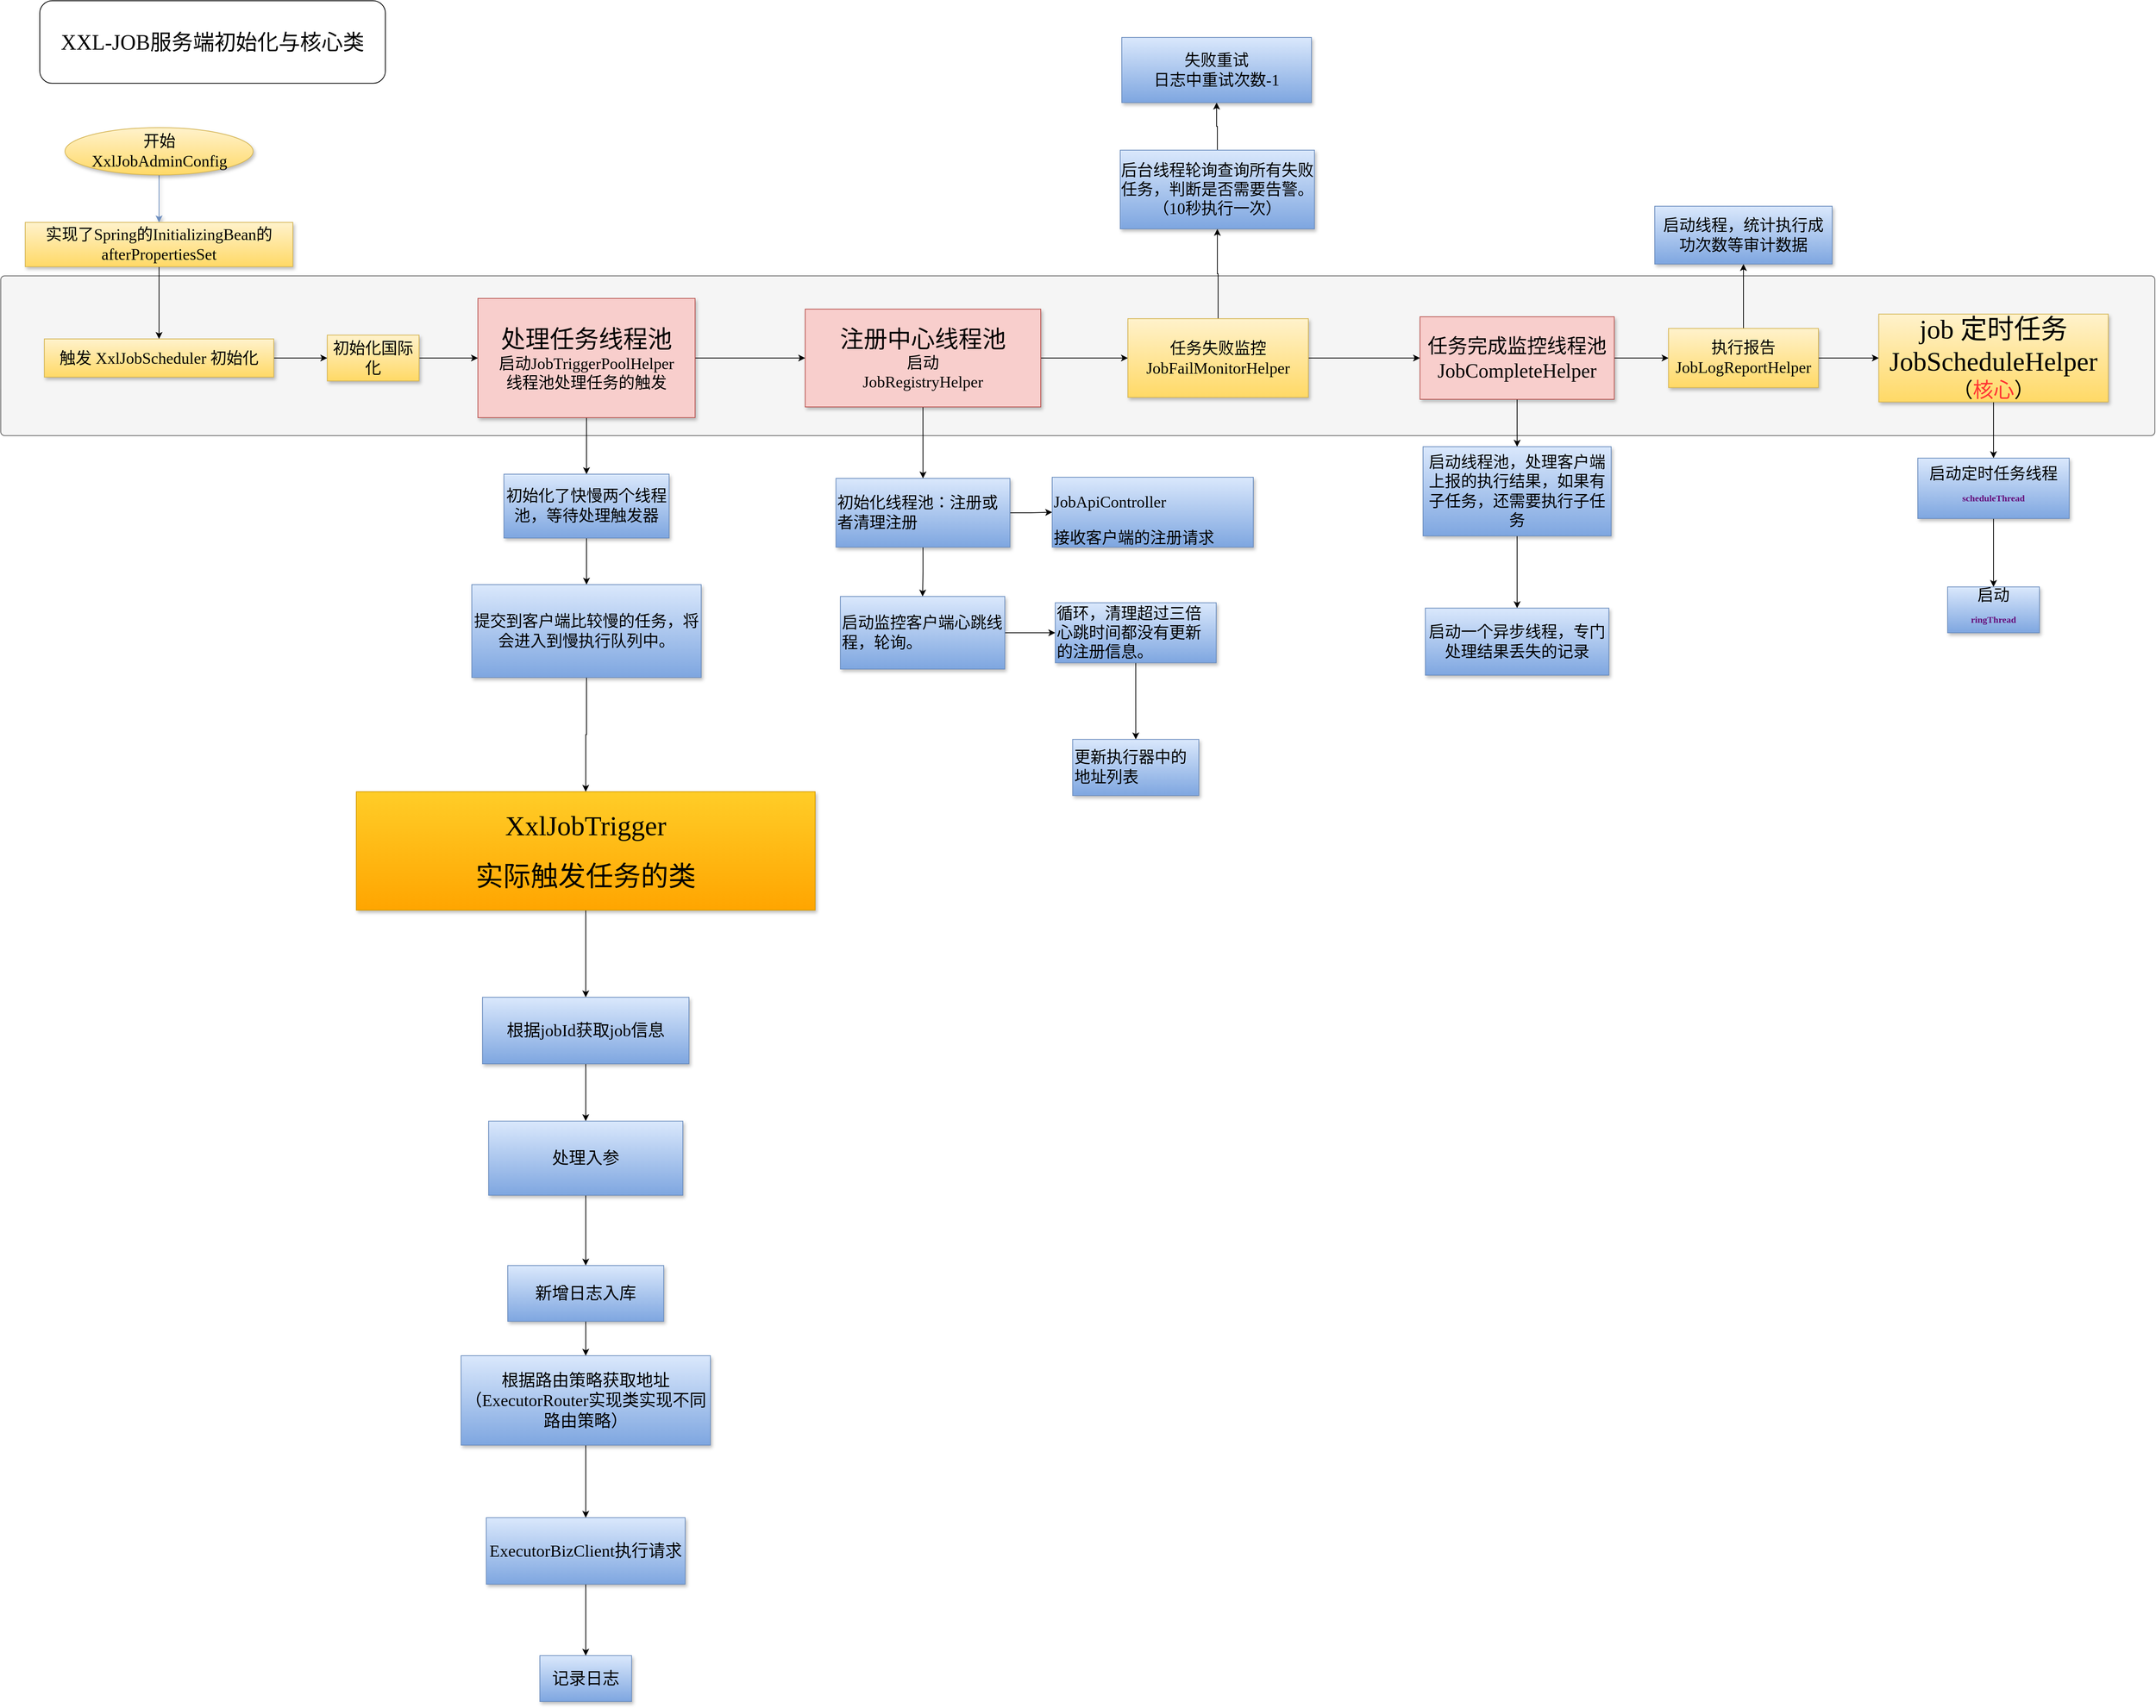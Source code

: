 <mxfile version="14.6.13" type="device"><diagram id="u4tjTjWzsr1SBIeqEmj4" name="第 1 页"><mxGraphModel dx="1186" dy="600" grid="0" gridSize="10" guides="0" tooltips="1" connect="1" arrows="1" fold="1" page="1" pageScale="1" pageWidth="1654" pageHeight="2336" math="0" shadow="0"><root><mxCell id="0"/><mxCell id="1" parent="0"/><mxCell id="9ETDyMxvGtYRkQqcg-eD-7" value="" style="html=1;shadow=0;dashed=0;shape=mxgraph.bootstrap.rrect;rSize=5;strokeColor=#666666;strokeWidth=1;fillColor=#f5f5f5;whiteSpace=wrap;align=left;verticalAlign=middle;spacingLeft=10;fontSize=23;fontColor=#333333;" parent="1" vertex="1"><mxGeometry x="91" y="486" width="2817" height="209" as="geometry"/></mxCell><mxCell id="tk4vPOFjTifYbpgG4zMt-3" value="" style="edgeStyle=orthogonalEdgeStyle;rounded=0;orthogonalLoop=1;jettySize=auto;html=1;fontSize=21;fillColor=#dae8fc;strokeColor=#6c8ebf;labelBackgroundColor=none;shadow=1;sketch=0;fontFamily=Times New Roman;" parent="1" source="tk4vPOFjTifYbpgG4zMt-1" target="tk4vPOFjTifYbpgG4zMt-2" edge="1"><mxGeometry relative="1" as="geometry"/></mxCell><mxCell id="tk4vPOFjTifYbpgG4zMt-1" value="开始&lt;br style=&quot;font-size: 21px;&quot;&gt;&lt;p class=&quot;p1&quot; style=&quot;margin: 0px; font-stretch: normal; font-size: 21px; line-height: normal;&quot;&gt;XxlJobAdminConfig&lt;/p&gt;" style="verticalLabelPosition=middle;verticalAlign=middle;html=1;shape=mxgraph.flowchart.on-page_reference;labelPosition=center;align=center;fontSize=21;fillColor=#fff2cc;strokeColor=#d6b656;labelBackgroundColor=none;shadow=1;sketch=0;gradientColor=#ffd966;fontFamily=Times New Roman;" parent="1" vertex="1"><mxGeometry x="175" y="292" width="246" height="62" as="geometry"/></mxCell><mxCell id="QCjzjt4ST6qH-mi2Kxnz-2" value="" style="edgeStyle=orthogonalEdgeStyle;rounded=0;orthogonalLoop=1;jettySize=auto;html=1;labelBackgroundColor=none;fontFamily=Times New Roman;fontSize=21;" parent="1" source="tk4vPOFjTifYbpgG4zMt-2" target="QCjzjt4ST6qH-mi2Kxnz-1" edge="1"><mxGeometry relative="1" as="geometry"/></mxCell><mxCell id="tk4vPOFjTifYbpgG4zMt-2" value="实现了Spring的InitializingBean的&lt;br&gt;&lt;span style=&quot;font-size: 21px&quot;&gt;afterPropertiesSet&lt;/span&gt;" style="whiteSpace=wrap;html=1;fontSize=21;fillColor=#fff2cc;strokeColor=#d6b656;labelBackgroundColor=none;shadow=1;sketch=0;gradientColor=#ffd966;fontFamily=Times New Roman;" parent="1" vertex="1"><mxGeometry x="123" y="416" width="350" height="58" as="geometry"/></mxCell><mxCell id="QCjzjt4ST6qH-mi2Kxnz-5" value="" style="edgeStyle=orthogonalEdgeStyle;rounded=0;orthogonalLoop=1;jettySize=auto;html=1;labelBackgroundColor=none;fontFamily=Times New Roman;fontSize=23;" parent="1" source="QCjzjt4ST6qH-mi2Kxnz-1" target="QCjzjt4ST6qH-mi2Kxnz-4" edge="1"><mxGeometry relative="1" as="geometry"/></mxCell><mxCell id="QCjzjt4ST6qH-mi2Kxnz-1" value="触发&amp;nbsp;&lt;span style=&quot;font-size: 21px&quot;&gt;XxlJobScheduler 初始化&lt;/span&gt;" style="whiteSpace=wrap;html=1;shadow=1;fontSize=21;strokeColor=#d6b656;fillColor=#fff2cc;gradientColor=#ffd966;sketch=0;labelBackgroundColor=none;fontFamily=Times New Roman;" parent="1" vertex="1"><mxGeometry x="148" y="568.5" width="300" height="50" as="geometry"/></mxCell><mxCell id="QCjzjt4ST6qH-mi2Kxnz-7" value="" style="edgeStyle=orthogonalEdgeStyle;rounded=0;orthogonalLoop=1;jettySize=auto;html=1;labelBackgroundColor=none;fontFamily=Times New Roman;fontSize=21;strokeWidth=1;" parent="1" source="QCjzjt4ST6qH-mi2Kxnz-4" target="QCjzjt4ST6qH-mi2Kxnz-6" edge="1"><mxGeometry relative="1" as="geometry"/></mxCell><mxCell id="QCjzjt4ST6qH-mi2Kxnz-4" value="初始化国际化" style="whiteSpace=wrap;html=1;shadow=1;fontSize=21;strokeColor=#d6b656;fillColor=#fff2cc;gradientColor=#ffd966;sketch=0;labelBackgroundColor=none;fontFamily=Times New Roman;" parent="1" vertex="1"><mxGeometry x="518" y="563.5" width="120" height="60" as="geometry"/></mxCell><mxCell id="QCjzjt4ST6qH-mi2Kxnz-9" value="" style="edgeStyle=orthogonalEdgeStyle;rounded=0;orthogonalLoop=1;jettySize=auto;html=1;labelBackgroundColor=none;fontFamily=Times New Roman;fontSize=21;" parent="1" source="QCjzjt4ST6qH-mi2Kxnz-6" target="QCjzjt4ST6qH-mi2Kxnz-8" edge="1"><mxGeometry relative="1" as="geometry"/></mxCell><mxCell id="9ETDyMxvGtYRkQqcg-eD-1" value="" style="edgeStyle=orthogonalEdgeStyle;rounded=0;orthogonalLoop=1;jettySize=auto;html=1;" parent="1" source="QCjzjt4ST6qH-mi2Kxnz-6" target="QCjzjt4ST6qH-mi2Kxnz-20" edge="1"><mxGeometry relative="1" as="geometry"/></mxCell><mxCell id="QCjzjt4ST6qH-mi2Kxnz-6" value="&lt;font style=&quot;font-size: 32px&quot;&gt;处理任务线程池&lt;/font&gt;&lt;br&gt;启动&lt;span style=&quot;font-size: 21px&quot;&gt;JobTriggerPoolHelper&lt;br&gt;线程池处理任务的触发&lt;/span&gt;" style="whiteSpace=wrap;html=1;shadow=1;fontSize=21;strokeColor=#b85450;fillColor=#f8cecc;sketch=0;labelBackgroundColor=none;fontFamily=Times New Roman;" parent="1" vertex="1"><mxGeometry x="715" y="515.5" width="284" height="156" as="geometry"/></mxCell><mxCell id="QCjzjt4ST6qH-mi2Kxnz-11" value="" style="edgeStyle=orthogonalEdgeStyle;rounded=0;orthogonalLoop=1;jettySize=auto;html=1;labelBackgroundColor=none;fontFamily=Times New Roman;fontSize=21;" parent="1" source="QCjzjt4ST6qH-mi2Kxnz-8" target="QCjzjt4ST6qH-mi2Kxnz-10" edge="1"><mxGeometry relative="1" as="geometry"/></mxCell><mxCell id="9ETDyMxvGtYRkQqcg-eD-2" value="" style="edgeStyle=orthogonalEdgeStyle;rounded=0;orthogonalLoop=1;jettySize=auto;html=1;" parent="1" source="QCjzjt4ST6qH-mi2Kxnz-8" target="QCjzjt4ST6qH-mi2Kxnz-22" edge="1"><mxGeometry relative="1" as="geometry"/></mxCell><mxCell id="QCjzjt4ST6qH-mi2Kxnz-8" value="&lt;font style=&quot;font-size: 31px&quot;&gt;注册中心线程池&lt;/font&gt;&lt;br&gt;启动&lt;br style=&quot;font-size: 21px&quot;&gt;&lt;div style=&quot;font-size: 21px&quot;&gt;JobRegistryHelper&lt;/div&gt;" style="whiteSpace=wrap;html=1;shadow=1;fontSize=21;strokeColor=#b85450;fillColor=#f8cecc;sketch=0;labelBackgroundColor=none;fontFamily=Times New Roman;" parent="1" vertex="1"><mxGeometry x="1143" y="529.5" width="308" height="128" as="geometry"/></mxCell><mxCell id="QCjzjt4ST6qH-mi2Kxnz-33" value="" style="edgeStyle=orthogonalEdgeStyle;rounded=0;orthogonalLoop=1;jettySize=auto;html=1;labelBackgroundColor=none;fontFamily=Times New Roman;fontSize=21;fontColor=#000000;" parent="1" source="QCjzjt4ST6qH-mi2Kxnz-10" target="QCjzjt4ST6qH-mi2Kxnz-32" edge="1"><mxGeometry relative="1" as="geometry"/></mxCell><mxCell id="9ETDyMxvGtYRkQqcg-eD-5" style="edgeStyle=orthogonalEdgeStyle;rounded=0;orthogonalLoop=1;jettySize=auto;html=1;fontSize=28;" parent="1" source="QCjzjt4ST6qH-mi2Kxnz-10" target="QCjzjt4ST6qH-mi2Kxnz-12" edge="1"><mxGeometry relative="1" as="geometry"/></mxCell><mxCell id="QCjzjt4ST6qH-mi2Kxnz-10" value="&lt;span style=&quot;font-size: 21px&quot;&gt;任务失败监控JobFailMonitorHelper&lt;/span&gt;" style="whiteSpace=wrap;html=1;shadow=1;fontSize=21;strokeColor=#d6b656;fillColor=#fff2cc;gradientColor=#ffd966;sketch=0;labelBackgroundColor=none;fontFamily=Times New Roman;" parent="1" vertex="1"><mxGeometry x="1565" y="542" width="236" height="103" as="geometry"/></mxCell><mxCell id="QCjzjt4ST6qH-mi2Kxnz-15" value="" style="edgeStyle=orthogonalEdgeStyle;rounded=0;orthogonalLoop=1;jettySize=auto;html=1;labelBackgroundColor=none;fontFamily=Times New Roman;fontSize=21;" parent="1" source="QCjzjt4ST6qH-mi2Kxnz-12" target="QCjzjt4ST6qH-mi2Kxnz-14" edge="1"><mxGeometry relative="1" as="geometry"/></mxCell><mxCell id="QCjzjt4ST6qH-mi2Kxnz-35" value="" style="edgeStyle=orthogonalEdgeStyle;rounded=0;orthogonalLoop=1;jettySize=auto;html=1;labelBackgroundColor=none;fontFamily=Times New Roman;fontSize=21;fontColor=#000000;" parent="1" source="QCjzjt4ST6qH-mi2Kxnz-12" target="QCjzjt4ST6qH-mi2Kxnz-34" edge="1"><mxGeometry relative="1" as="geometry"/></mxCell><mxCell id="QCjzjt4ST6qH-mi2Kxnz-12" value="&lt;div style=&quot;font-size: 26px&quot;&gt;&lt;font style=&quot;font-size: 26px&quot;&gt;任务完成监控线程池&lt;/font&gt;&lt;/div&gt;&lt;div style=&quot;font-size: 26px&quot;&gt;JobCompleteHelper&lt;/div&gt;" style="whiteSpace=wrap;html=1;shadow=1;fontSize=21;strokeColor=#b85450;fillColor=#f8cecc;sketch=0;labelBackgroundColor=none;fontFamily=Times New Roman;" parent="1" vertex="1"><mxGeometry x="1947" y="539.5" width="254" height="108" as="geometry"/></mxCell><mxCell id="QCjzjt4ST6qH-mi2Kxnz-17" value="" style="edgeStyle=orthogonalEdgeStyle;rounded=0;orthogonalLoop=1;jettySize=auto;html=1;labelBackgroundColor=none;fontFamily=Times New Roman;fontSize=21;" parent="1" source="QCjzjt4ST6qH-mi2Kxnz-14" target="QCjzjt4ST6qH-mi2Kxnz-16" edge="1"><mxGeometry relative="1" as="geometry"/></mxCell><mxCell id="QCjzjt4ST6qH-mi2Kxnz-41" value="" style="edgeStyle=orthogonalEdgeStyle;rounded=0;orthogonalLoop=1;jettySize=auto;html=1;labelBackgroundColor=none;fontFamily=Times New Roman;fontSize=21;fontColor=#000000;" parent="1" source="QCjzjt4ST6qH-mi2Kxnz-14" target="QCjzjt4ST6qH-mi2Kxnz-40" edge="1"><mxGeometry relative="1" as="geometry"/></mxCell><mxCell id="QCjzjt4ST6qH-mi2Kxnz-14" value="&lt;span&gt;执行报告&lt;br&gt;JobLogReportHelper&lt;/span&gt;" style="whiteSpace=wrap;html=1;shadow=1;fontSize=21;strokeColor=#d6b656;fillColor=#fff2cc;gradientColor=#ffd966;sketch=0;labelBackgroundColor=none;fontFamily=Times New Roman;" parent="1" vertex="1"><mxGeometry x="2272" y="554.81" width="196" height="77.38" as="geometry"/></mxCell><mxCell id="QCjzjt4ST6qH-mi2Kxnz-45" value="" style="edgeStyle=orthogonalEdgeStyle;rounded=0;orthogonalLoop=1;jettySize=auto;html=1;labelBackgroundColor=none;fontFamily=Times New Roman;fontSize=21;fontColor=#000000;" parent="1" source="QCjzjt4ST6qH-mi2Kxnz-16" target="QCjzjt4ST6qH-mi2Kxnz-44" edge="1"><mxGeometry relative="1" as="geometry"/></mxCell><mxCell id="QCjzjt4ST6qH-mi2Kxnz-16" value="&lt;font style=&quot;font-size: 35px&quot;&gt;job 定时任务&lt;br&gt;&lt;/font&gt;&lt;div style=&quot;font-size: 35px&quot;&gt;JobScheduleHelper&lt;/div&gt;&lt;div style=&quot;font-size: 27px&quot;&gt;（&lt;font color=&quot;#ff3333&quot; style=&quot;font-size: 27px&quot;&gt;核心&lt;/font&gt;）&lt;/div&gt;" style="whiteSpace=wrap;html=1;shadow=1;fontSize=27;strokeColor=#d6b656;fillColor=#fff2cc;gradientColor=#ffd966;sketch=0;labelBackgroundColor=none;fontFamily=Times New Roman;" parent="1" vertex="1"><mxGeometry x="2547" y="536" width="300" height="115" as="geometry"/></mxCell><mxCell id="QCjzjt4ST6qH-mi2Kxnz-43" value="" style="edgeStyle=orthogonalEdgeStyle;rounded=0;orthogonalLoop=1;jettySize=auto;html=1;labelBackgroundColor=none;fontFamily=Times New Roman;fontSize=21;fontColor=#000000;" parent="1" source="QCjzjt4ST6qH-mi2Kxnz-20" target="QCjzjt4ST6qH-mi2Kxnz-42" edge="1"><mxGeometry relative="1" as="geometry"/></mxCell><mxCell id="QCjzjt4ST6qH-mi2Kxnz-20" value="初始化了快慢两个线程池，等待处理触发器" style="whiteSpace=wrap;html=1;shadow=1;fontFamily=Times New Roman;fontSize=21;strokeColor=#6c8ebf;fillColor=#dae8fc;gradientColor=#7ea6e0;sketch=0;" parent="1" vertex="1"><mxGeometry x="749" y="745.5" width="216" height="83.5" as="geometry"/></mxCell><mxCell id="QCjzjt4ST6qH-mi2Kxnz-25" value="" style="edgeStyle=orthogonalEdgeStyle;rounded=0;orthogonalLoop=1;jettySize=auto;html=1;labelBackgroundColor=none;fontFamily=Times New Roman;fontSize=21;fontColor=#000000;" parent="1" source="QCjzjt4ST6qH-mi2Kxnz-22" target="QCjzjt4ST6qH-mi2Kxnz-24" edge="1"><mxGeometry relative="1" as="geometry"/></mxCell><mxCell id="QCjzjt4ST6qH-mi2Kxnz-31" value="" style="edgeStyle=orthogonalEdgeStyle;rounded=0;orthogonalLoop=1;jettySize=auto;html=1;labelBackgroundColor=none;fontFamily=Times New Roman;fontSize=21;fontColor=#000000;" parent="1" source="QCjzjt4ST6qH-mi2Kxnz-22" target="QCjzjt4ST6qH-mi2Kxnz-30" edge="1"><mxGeometry relative="1" as="geometry"/></mxCell><mxCell id="QCjzjt4ST6qH-mi2Kxnz-22" value="初始化线程池：注册或者清理注册" style="whiteSpace=wrap;html=1;shadow=1;fontFamily=Times New Roman;fontSize=21;strokeColor=#6c8ebf;fillColor=#dae8fc;gradientColor=#7ea6e0;sketch=0;align=left;" parent="1" vertex="1"><mxGeometry x="1183.25" y="751" width="227.5" height="90" as="geometry"/></mxCell><mxCell id="QCjzjt4ST6qH-mi2Kxnz-27" value="" style="edgeStyle=orthogonalEdgeStyle;rounded=0;orthogonalLoop=1;jettySize=auto;html=1;labelBackgroundColor=none;fontFamily=Times New Roman;fontSize=21;fontColor=#000000;" parent="1" source="QCjzjt4ST6qH-mi2Kxnz-24" target="QCjzjt4ST6qH-mi2Kxnz-26" edge="1"><mxGeometry relative="1" as="geometry"/></mxCell><mxCell id="QCjzjt4ST6qH-mi2Kxnz-24" value="启动监控客户端心跳线程，轮询。" style="whiteSpace=wrap;html=1;shadow=1;fontFamily=Times New Roman;fontSize=21;align=left;strokeColor=#6c8ebf;fillColor=#dae8fc;gradientColor=#7ea6e0;sketch=0;" parent="1" vertex="1"><mxGeometry x="1189" y="905.5" width="215" height="95" as="geometry"/></mxCell><mxCell id="QCjzjt4ST6qH-mi2Kxnz-29" value="" style="edgeStyle=orthogonalEdgeStyle;rounded=0;orthogonalLoop=1;jettySize=auto;html=1;labelBackgroundColor=none;fontFamily=Times New Roman;fontSize=21;fontColor=#000000;" parent="1" source="QCjzjt4ST6qH-mi2Kxnz-26" target="QCjzjt4ST6qH-mi2Kxnz-28" edge="1"><mxGeometry relative="1" as="geometry"/></mxCell><mxCell id="QCjzjt4ST6qH-mi2Kxnz-26" value="循环，清理超过三倍心跳时间都没有更新的注册信息。" style="whiteSpace=wrap;html=1;shadow=1;fontFamily=Times New Roman;fontSize=21;align=left;strokeColor=#6c8ebf;fillColor=#dae8fc;gradientColor=#7ea6e0;sketch=0;" parent="1" vertex="1"><mxGeometry x="1470" y="913.75" width="210.5" height="78.5" as="geometry"/></mxCell><mxCell id="QCjzjt4ST6qH-mi2Kxnz-28" value="更新执行器中的地址列表" style="whiteSpace=wrap;html=1;shadow=1;fontFamily=Times New Roman;fontSize=21;align=left;strokeColor=#6c8ebf;fillColor=#dae8fc;gradientColor=#7ea6e0;sketch=0;" parent="1" vertex="1"><mxGeometry x="1492.75" y="1092.5" width="165" height="73.5" as="geometry"/></mxCell><mxCell id="QCjzjt4ST6qH-mi2Kxnz-30" value="&lt;pre style=&quot;font-family: menlo; font-size: 21px;&quot;&gt;JobApiController&lt;/pre&gt;接收客户端的注册请求" style="whiteSpace=wrap;html=1;shadow=1;fontFamily=Times New Roman;fontSize=21;align=left;strokeColor=#6c8ebf;fillColor=#dae8fc;gradientColor=#7ea6e0;sketch=0;labelBackgroundColor=none;" parent="1" vertex="1"><mxGeometry x="1466" y="749.5" width="263" height="91.5" as="geometry"/></mxCell><mxCell id="hxfFc-wwI7NFU_d_E-56-2" value="" style="edgeStyle=orthogonalEdgeStyle;rounded=0;orthogonalLoop=1;jettySize=auto;html=1;" parent="1" source="QCjzjt4ST6qH-mi2Kxnz-32" target="hxfFc-wwI7NFU_d_E-56-1" edge="1"><mxGeometry relative="1" as="geometry"/></mxCell><mxCell id="QCjzjt4ST6qH-mi2Kxnz-32" value="后台线程轮询查询所有失败任务，判断是否需要告警。&lt;br&gt;（10秒执行一次）" style="whiteSpace=wrap;html=1;shadow=1;fontFamily=Times New Roman;fontSize=21;strokeColor=#6c8ebf;fillColor=#dae8fc;gradientColor=#7ea6e0;sketch=0;" parent="1" vertex="1"><mxGeometry x="1555" y="321.5" width="254" height="103" as="geometry"/></mxCell><mxCell id="QCjzjt4ST6qH-mi2Kxnz-37" value="" style="edgeStyle=orthogonalEdgeStyle;rounded=0;orthogonalLoop=1;jettySize=auto;html=1;labelBackgroundColor=none;fontFamily=Times New Roman;fontSize=21;fontColor=#000000;" parent="1" source="QCjzjt4ST6qH-mi2Kxnz-34" target="QCjzjt4ST6qH-mi2Kxnz-36" edge="1"><mxGeometry relative="1" as="geometry"/></mxCell><mxCell id="QCjzjt4ST6qH-mi2Kxnz-34" value="启动线程池，处理客户端上报的执行结果，如果有子任务，还需要执行子任务" style="whiteSpace=wrap;html=1;shadow=1;fontFamily=Times New Roman;fontSize=21;strokeColor=#6c8ebf;fillColor=#dae8fc;gradientColor=#7ea6e0;sketch=0;" parent="1" vertex="1"><mxGeometry x="1951" y="709.5" width="246" height="116.76" as="geometry"/></mxCell><mxCell id="QCjzjt4ST6qH-mi2Kxnz-36" value="启动一个异步线程，专门处理结果丢失的记录" style="whiteSpace=wrap;html=1;shadow=1;fontFamily=Times New Roman;fontSize=21;strokeColor=#6c8ebf;fillColor=#dae8fc;gradientColor=#7ea6e0;sketch=0;" parent="1" vertex="1"><mxGeometry x="1954" y="920.78" width="240" height="87.72" as="geometry"/></mxCell><mxCell id="QCjzjt4ST6qH-mi2Kxnz-40" value="启动线程，统计执行成功次数等审计数据" style="whiteSpace=wrap;html=1;shadow=1;fontFamily=Times New Roman;fontSize=21;strokeColor=#6c8ebf;fillColor=#dae8fc;gradientColor=#7ea6e0;sketch=0;" parent="1" vertex="1"><mxGeometry x="2254" y="394.86" width="232" height="75.64" as="geometry"/></mxCell><mxCell id="9ETDyMxvGtYRkQqcg-eD-4" style="edgeStyle=orthogonalEdgeStyle;rounded=0;orthogonalLoop=1;jettySize=auto;html=1;fontSize=28;" parent="1" source="QCjzjt4ST6qH-mi2Kxnz-42" target="QCjzjt4ST6qH-mi2Kxnz-134" edge="1"><mxGeometry relative="1" as="geometry"/></mxCell><mxCell id="QCjzjt4ST6qH-mi2Kxnz-42" value="提交到客户端比较慢的任务，将会进入到慢执行队列中。" style="whiteSpace=wrap;html=1;shadow=1;fontFamily=Times New Roman;fontSize=21;strokeColor=#6c8ebf;fillColor=#dae8fc;gradientColor=#7ea6e0;sketch=0;" parent="1" vertex="1"><mxGeometry x="707" y="890" width="300" height="121.5" as="geometry"/></mxCell><mxCell id="QCjzjt4ST6qH-mi2Kxnz-48" value="" style="edgeStyle=orthogonalEdgeStyle;rounded=0;orthogonalLoop=1;jettySize=auto;html=1;labelBackgroundColor=none;fontFamily=Times New Roman;fontSize=21;fontColor=#000000;" parent="1" source="QCjzjt4ST6qH-mi2Kxnz-44" target="QCjzjt4ST6qH-mi2Kxnz-47" edge="1"><mxGeometry relative="1" as="geometry"/></mxCell><mxCell id="QCjzjt4ST6qH-mi2Kxnz-44" value="启动定时任务线程&lt;br&gt;&lt;pre style=&quot;font-family: menlo; font-size: 9pt;&quot;&gt;&lt;span style=&quot;color: #660e7a ; font-weight: bold&quot;&gt;scheduleThread&lt;/span&gt;&lt;/pre&gt;" style="whiteSpace=wrap;html=1;shadow=1;fontFamily=Times New Roman;fontSize=21;strokeColor=#6c8ebf;fillColor=#dae8fc;gradientColor=#7ea6e0;sketch=0;labelBackgroundColor=none;" parent="1" vertex="1"><mxGeometry x="2598" y="724.5" width="198" height="79" as="geometry"/></mxCell><mxCell id="QCjzjt4ST6qH-mi2Kxnz-47" value="启动&lt;br&gt;&lt;pre style=&quot;font-family: menlo; font-size: 9pt;&quot;&gt;&lt;span style=&quot;color: #660e7a ; font-weight: bold&quot;&gt;ringThread&lt;/span&gt;&lt;/pre&gt;" style="whiteSpace=wrap;html=1;shadow=1;fontFamily=Times New Roman;fontSize=21;strokeColor=#6c8ebf;fillColor=#dae8fc;gradientColor=#7ea6e0;sketch=0;labelBackgroundColor=none;" parent="1" vertex="1"><mxGeometry x="2637" y="893" width="120" height="60" as="geometry"/></mxCell><mxCell id="QCjzjt4ST6qH-mi2Kxnz-136" value="" style="edgeStyle=orthogonalEdgeStyle;rounded=0;orthogonalLoop=1;jettySize=auto;html=1;labelBackgroundColor=none;fontFamily=Times New Roman;fontSize=22;fontColor=#000000;" parent="1" source="QCjzjt4ST6qH-mi2Kxnz-134" target="QCjzjt4ST6qH-mi2Kxnz-135" edge="1"><mxGeometry relative="1" as="geometry"/></mxCell><mxCell id="QCjzjt4ST6qH-mi2Kxnz-134" value="&lt;pre style=&quot;font-family: &amp;#34;menlo&amp;#34;&quot;&gt;&lt;pre style=&quot;font-family: &amp;#34;menlo&amp;#34;&quot;&gt;&lt;font style=&quot;font-size: 36px&quot;&gt;XxlJobTrigger&lt;/font&gt;&lt;/pre&gt;&lt;pre style=&quot;font-family: &amp;#34;menlo&amp;#34;&quot;&gt;&lt;font style=&quot;font-size: 36px&quot;&gt;实际触发任务的类&lt;/font&gt;&lt;/pre&gt;&lt;/pre&gt;" style="whiteSpace=wrap;html=1;shadow=1;fontFamily=Times New Roman;fontSize=22;strokeColor=#d79b00;fillColor=#ffcd28;gradientColor=#ffa500;sketch=0;labelBackgroundColor=none;" parent="1" vertex="1"><mxGeometry x="556" y="1161" width="600" height="155" as="geometry"/></mxCell><mxCell id="QCjzjt4ST6qH-mi2Kxnz-138" value="" style="edgeStyle=orthogonalEdgeStyle;rounded=0;orthogonalLoop=1;jettySize=auto;html=1;labelBackgroundColor=none;fontFamily=Times New Roman;fontSize=22;fontColor=#000000;" parent="1" source="QCjzjt4ST6qH-mi2Kxnz-135" target="QCjzjt4ST6qH-mi2Kxnz-137" edge="1"><mxGeometry relative="1" as="geometry"/></mxCell><mxCell id="QCjzjt4ST6qH-mi2Kxnz-135" value="根据jobId获取job信息" style="whiteSpace=wrap;html=1;shadow=1;fontFamily=Times New Roman;fontSize=22;strokeColor=#6c8ebf;fillColor=#dae8fc;gradientColor=#7ea6e0;sketch=0;" parent="1" vertex="1"><mxGeometry x="721" y="1430" width="270" height="87" as="geometry"/></mxCell><mxCell id="QCjzjt4ST6qH-mi2Kxnz-140" value="" style="edgeStyle=orthogonalEdgeStyle;rounded=0;orthogonalLoop=1;jettySize=auto;html=1;labelBackgroundColor=none;fontFamily=Times New Roman;fontSize=22;fontColor=#000000;" parent="1" source="QCjzjt4ST6qH-mi2Kxnz-137" target="QCjzjt4ST6qH-mi2Kxnz-139" edge="1"><mxGeometry relative="1" as="geometry"/></mxCell><mxCell id="QCjzjt4ST6qH-mi2Kxnz-137" value="处理入参" style="whiteSpace=wrap;html=1;shadow=1;fontFamily=Times New Roman;fontSize=22;strokeColor=#6c8ebf;fillColor=#dae8fc;gradientColor=#7ea6e0;sketch=0;" parent="1" vertex="1"><mxGeometry x="729" y="1592" width="254" height="97" as="geometry"/></mxCell><mxCell id="QCjzjt4ST6qH-mi2Kxnz-142" value="" style="edgeStyle=orthogonalEdgeStyle;rounded=0;orthogonalLoop=1;jettySize=auto;html=1;labelBackgroundColor=none;fontFamily=Times New Roman;fontSize=22;fontColor=#000000;" parent="1" source="QCjzjt4ST6qH-mi2Kxnz-139" target="QCjzjt4ST6qH-mi2Kxnz-141" edge="1"><mxGeometry relative="1" as="geometry"/></mxCell><mxCell id="QCjzjt4ST6qH-mi2Kxnz-139" value="新增日志入库" style="whiteSpace=wrap;html=1;shadow=1;fontFamily=Times New Roman;fontSize=22;strokeColor=#6c8ebf;fillColor=#dae8fc;gradientColor=#7ea6e0;sketch=0;" parent="1" vertex="1"><mxGeometry x="754" y="1781" width="204" height="73" as="geometry"/></mxCell><mxCell id="QCjzjt4ST6qH-mi2Kxnz-144" value="" style="edgeStyle=orthogonalEdgeStyle;rounded=0;orthogonalLoop=1;jettySize=auto;html=1;labelBackgroundColor=none;fontFamily=Times New Roman;fontSize=22;fontColor=#000000;" parent="1" source="QCjzjt4ST6qH-mi2Kxnz-141" target="QCjzjt4ST6qH-mi2Kxnz-143" edge="1"><mxGeometry relative="1" as="geometry"/></mxCell><mxCell id="QCjzjt4ST6qH-mi2Kxnz-141" value="根据路由策略获取地址&lt;br&gt;（ExecutorRouter实现类实现不同路由策略）" style="whiteSpace=wrap;html=1;shadow=1;fontFamily=Times New Roman;fontSize=22;strokeColor=#6c8ebf;fillColor=#dae8fc;gradientColor=#7ea6e0;sketch=0;" parent="1" vertex="1"><mxGeometry x="693" y="1899" width="326" height="117" as="geometry"/></mxCell><mxCell id="QCjzjt4ST6qH-mi2Kxnz-146" value="" style="edgeStyle=orthogonalEdgeStyle;rounded=0;orthogonalLoop=1;jettySize=auto;html=1;labelBackgroundColor=none;fontFamily=Times New Roman;fontSize=22;fontColor=#000000;" parent="1" source="QCjzjt4ST6qH-mi2Kxnz-143" target="QCjzjt4ST6qH-mi2Kxnz-145" edge="1"><mxGeometry relative="1" as="geometry"/></mxCell><mxCell id="QCjzjt4ST6qH-mi2Kxnz-143" value="ExecutorBizClient执行请求" style="whiteSpace=wrap;html=1;shadow=1;fontFamily=Times New Roman;fontSize=22;strokeColor=#6c8ebf;fillColor=#dae8fc;gradientColor=#7ea6e0;sketch=0;" parent="1" vertex="1"><mxGeometry x="726" y="2111" width="260" height="87" as="geometry"/></mxCell><mxCell id="QCjzjt4ST6qH-mi2Kxnz-145" value="记录日志" style="whiteSpace=wrap;html=1;shadow=1;fontFamily=Times New Roman;fontSize=22;strokeColor=#6c8ebf;fillColor=#dae8fc;gradientColor=#7ea6e0;sketch=0;" parent="1" vertex="1"><mxGeometry x="796" y="2291.5" width="120" height="60" as="geometry"/></mxCell><mxCell id="hxfFc-wwI7NFU_d_E-56-1" value="失败重试&lt;br&gt;日志中重试次数-1" style="whiteSpace=wrap;html=1;shadow=1;fontFamily=Times New Roman;fontSize=21;strokeColor=#6c8ebf;fillColor=#dae8fc;gradientColor=#7ea6e0;sketch=0;" parent="1" vertex="1"><mxGeometry x="1557" y="174" width="248" height="85.25" as="geometry"/></mxCell><mxCell id="9ETDyMxvGtYRkQqcg-eD-3" value="XXL-JOB服务端初始化与核心类" style="rounded=1;whiteSpace=wrap;html=1;fontSize=28;glass=0;strokeWidth=1;shadow=0;fontFamily=Times New Roman;" parent="1" vertex="1"><mxGeometry x="142" y="126" width="452" height="108" as="geometry"/></mxCell></root></mxGraphModel></diagram></mxfile>